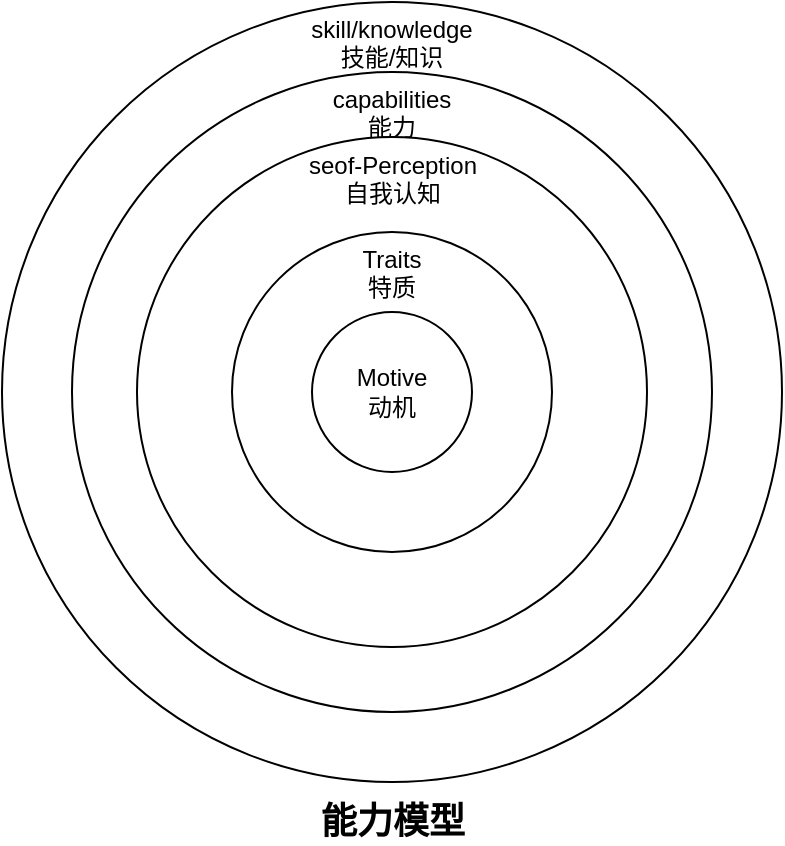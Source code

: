 <mxfile version="14.1.2" type="github"><diagram id="NqNKSYQHm7YxjbogzM6p" name="Page-1"><mxGraphModel dx="868" dy="448" grid="1" gridSize="10" guides="1" tooltips="1" connect="1" arrows="1" fold="1" page="1" pageScale="1" pageWidth="827" pageHeight="1169" math="0" shadow="0"><root><mxCell id="0"/><mxCell id="1" parent="0"/><mxCell id="8ksIgouVYHGn35rJWdIq-8" value="&lt;div&gt;skill/knowledge&lt;/div&gt;&lt;div&gt;技能/知识&lt;br&gt;&lt;/div&gt;" style="ellipse;whiteSpace=wrap;html=1;aspect=fixed;verticalAlign=top;" parent="1" vertex="1"><mxGeometry x="180" y="40" width="390" height="390" as="geometry"/></mxCell><mxCell id="8ksIgouVYHGn35rJWdIq-7" value="&lt;div&gt;capabilities&lt;/div&gt;&lt;div&gt;能力&lt;br&gt;&lt;/div&gt;" style="ellipse;whiteSpace=wrap;html=1;aspect=fixed;verticalAlign=top;" parent="1" vertex="1"><mxGeometry x="215" y="75" width="320" height="320" as="geometry"/></mxCell><mxCell id="8ksIgouVYHGn35rJWdIq-6" value="&lt;div&gt;seof-Perception&lt;/div&gt;&lt;div&gt;自我认知&lt;br&gt;&lt;/div&gt;" style="ellipse;whiteSpace=wrap;html=1;aspect=fixed;verticalAlign=top;" parent="1" vertex="1"><mxGeometry x="247.5" y="107.5" width="255" height="255" as="geometry"/></mxCell><mxCell id="8ksIgouVYHGn35rJWdIq-2" value="&lt;div&gt;Traits&lt;/div&gt;&lt;div&gt;特质&lt;/div&gt;" style="ellipse;whiteSpace=wrap;html=1;aspect=fixed;verticalAlign=top;" parent="1" vertex="1"><mxGeometry x="295" y="155" width="160" height="160" as="geometry"/></mxCell><mxCell id="8ksIgouVYHGn35rJWdIq-1" value="&lt;div&gt;Motive&lt;/div&gt;&lt;div&gt;动机&lt;br&gt;&lt;/div&gt;" style="ellipse;whiteSpace=wrap;html=1;aspect=fixed;" parent="1" vertex="1"><mxGeometry x="335" y="195" width="80" height="80" as="geometry"/></mxCell><mxCell id="8ksIgouVYHGn35rJWdIq-10" value="&lt;font style=&quot;font-size: 18px&quot;&gt;&lt;b&gt;能力模型&lt;/b&gt;&lt;/font&gt;" style="text;html=1;strokeColor=none;fillColor=none;align=center;verticalAlign=middle;whiteSpace=wrap;rounded=0;" parent="1" vertex="1"><mxGeometry x="302.5" y="440" width="145" height="20" as="geometry"/></mxCell></root></mxGraphModel></diagram></mxfile>